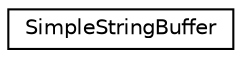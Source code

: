 digraph "Graphical Class Hierarchy"
{
 // LATEX_PDF_SIZE
  edge [fontname="Helvetica",fontsize="10",labelfontname="Helvetica",labelfontsize="10"];
  node [fontname="Helvetica",fontsize="10",shape=record];
  rankdir="LR";
  Node0 [label="SimpleStringBuffer",height=0.2,width=0.4,color="black", fillcolor="white", style="filled",URL="$structSimpleStringBuffer.html",tooltip=" "];
}

